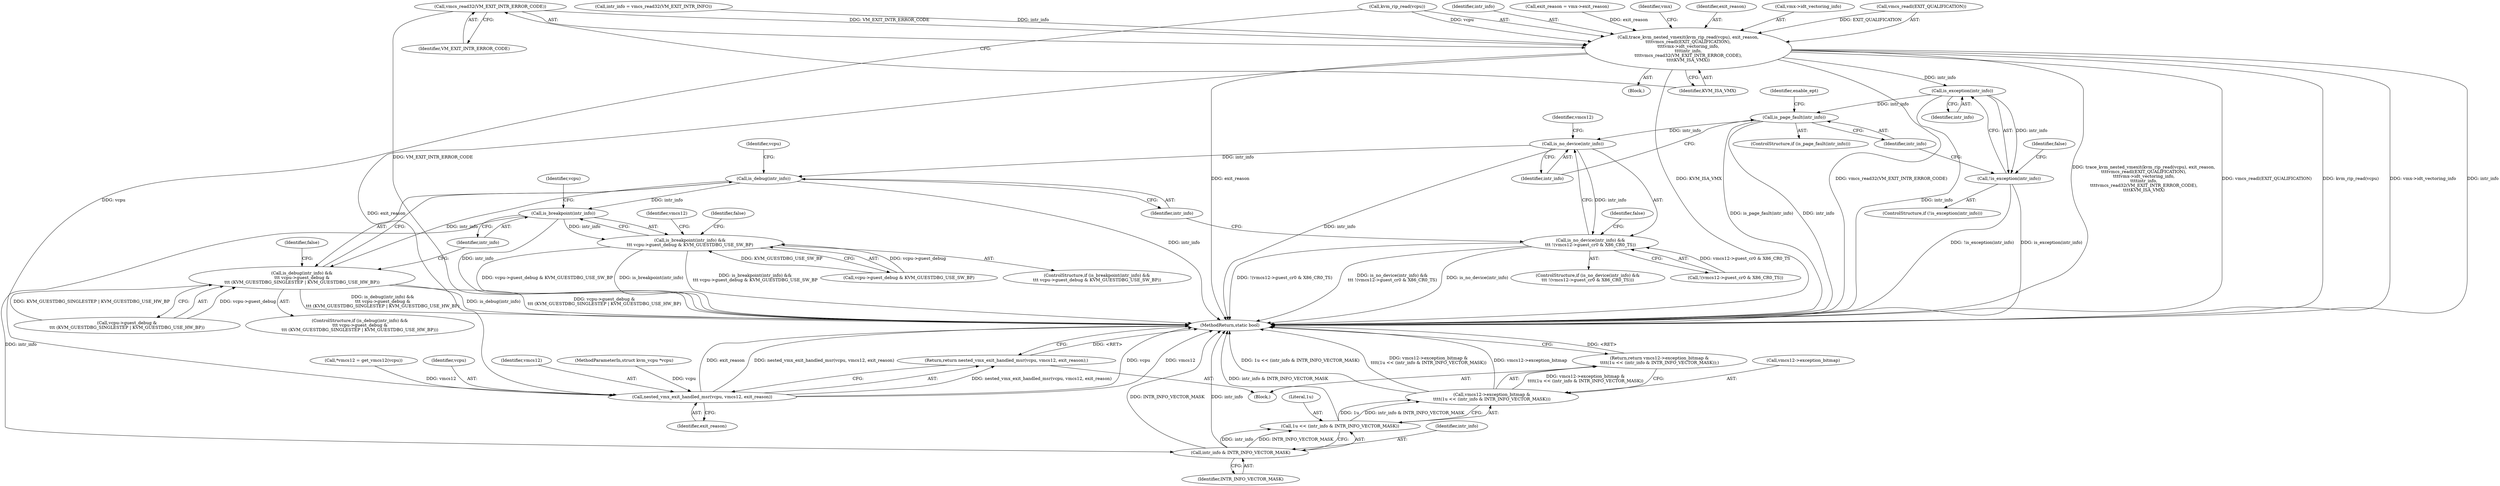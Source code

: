 digraph "1_linux_ef85b67385436ddc1998f45f1d6a210f935b3388_1@API" {
"1000139" [label="(Call,vmcs_read32(VM_EXIT_INTR_ERROR_CODE))"];
"1000129" [label="(Call,trace_kvm_nested_vmexit(kvm_rip_read(vcpu), exit_reason,\n\t\t\t\tvmcs_readl(EXIT_QUALIFICATION),\n\t\t\t\tvmx->idt_vectoring_info,\n\t\t\t\tintr_info,\n\t\t\t\tvmcs_read32(VM_EXIT_INTR_ERROR_CODE),\n\t\t\t\tKVM_ISA_VMX))"];
"1000169" [label="(Call,is_exception(intr_info))"];
"1000168" [label="(Call,!is_exception(intr_info))"];
"1000175" [label="(Call,is_page_fault(intr_info))"];
"1000182" [label="(Call,is_no_device(intr_info))"];
"1000181" [label="(Call,is_no_device(intr_info) &&\n\t\t\t !(vmcs12->guest_cr0 & X86_CR0_TS))"];
"1000195" [label="(Call,is_debug(intr_info))"];
"1000194" [label="(Call,is_debug(intr_info) &&\n\t\t\t vcpu->guest_debug &\n\t\t\t (KVM_GUESTDBG_SINGLESTEP | KVM_GUESTDBG_USE_HW_BP))"];
"1000209" [label="(Call,is_breakpoint(intr_info))"];
"1000208" [label="(Call,is_breakpoint(intr_info) &&\n\t\t\t vcpu->guest_debug & KVM_GUESTDBG_USE_SW_BP)"];
"1000225" [label="(Call,intr_info & INTR_INFO_VECTOR_MASK)"];
"1000223" [label="(Call,1u << (intr_info & INTR_INFO_VECTOR_MASK))"];
"1000219" [label="(Call,vmcs12->exception_bitmap &\n\t\t\t\t(1u << (intr_info & INTR_INFO_VECTOR_MASK)))"];
"1000218" [label="(Return,return vmcs12->exception_bitmap &\n\t\t\t\t(1u << (intr_info & INTR_INFO_VECTOR_MASK));)"];
"1000320" [label="(Call,nested_vmx_exit_handled_msr(vcpu, vmcs12, exit_reason))"];
"1000319" [label="(Return,return nested_vmx_exit_handled_msr(vcpu, vmcs12, exit_reason);)"];
"1000193" [label="(ControlStructure,if (is_debug(intr_info) &&\n\t\t\t vcpu->guest_debug &\n\t\t\t (KVM_GUESTDBG_SINGLESTEP | KVM_GUESTDBG_USE_HW_BP)))"];
"1000138" [label="(Identifier,intr_info)"];
"1000195" [label="(Call,is_debug(intr_info))"];
"1000223" [label="(Call,1u << (intr_info & INTR_INFO_VECTOR_MASK))"];
"1000208" [label="(Call,is_breakpoint(intr_info) &&\n\t\t\t vcpu->guest_debug & KVM_GUESTDBG_USE_SW_BP)"];
"1000322" [label="(Identifier,vmcs12)"];
"1000211" [label="(Call,vcpu->guest_debug & KVM_GUESTDBG_USE_SW_BP)"];
"1000187" [label="(Identifier,vmcs12)"];
"1000124" [label="(Call,exit_reason = vmx->exit_reason)"];
"1000394" [label="(MethodReturn,static bool)"];
"1000225" [label="(Call,intr_info & INTR_INFO_VECTOR_MASK)"];
"1000107" [label="(Block,)"];
"1000172" [label="(Identifier,false)"];
"1000183" [label="(Identifier,intr_info)"];
"1000319" [label="(Return,return nested_vmx_exit_handled_msr(vcpu, vmcs12, exit_reason);)"];
"1000178" [label="(Identifier,enable_ept)"];
"1000145" [label="(Identifier,vmx)"];
"1000132" [label="(Identifier,exit_reason)"];
"1000106" [label="(MethodParameterIn,struct kvm_vcpu *vcpu)"];
"1000130" [label="(Call,kvm_rip_read(vcpu))"];
"1000218" [label="(Return,return vmcs12->exception_bitmap &\n\t\t\t\t(1u << (intr_info & INTR_INFO_VECTOR_MASK));)"];
"1000168" [label="(Call,!is_exception(intr_info))"];
"1000140" [label="(Identifier,VM_EXIT_INTR_ERROR_CODE)"];
"1000180" [label="(ControlStructure,if (is_no_device(intr_info) &&\n\t\t\t !(vmcs12->guest_cr0 & X86_CR0_TS)))"];
"1000221" [label="(Identifier,vmcs12)"];
"1000196" [label="(Identifier,intr_info)"];
"1000169" [label="(Call,is_exception(intr_info))"];
"1000194" [label="(Call,is_debug(intr_info) &&\n\t\t\t vcpu->guest_debug &\n\t\t\t (KVM_GUESTDBG_SINGLESTEP | KVM_GUESTDBG_USE_HW_BP))"];
"1000175" [label="(Call,is_page_fault(intr_info))"];
"1000129" [label="(Call,trace_kvm_nested_vmexit(kvm_rip_read(vcpu), exit_reason,\n\t\t\t\tvmcs_readl(EXIT_QUALIFICATION),\n\t\t\t\tvmx->idt_vectoring_info,\n\t\t\t\tintr_info,\n\t\t\t\tvmcs_read32(VM_EXIT_INTR_ERROR_CODE),\n\t\t\t\tKVM_ISA_VMX))"];
"1000219" [label="(Call,vmcs12->exception_bitmap &\n\t\t\t\t(1u << (intr_info & INTR_INFO_VECTOR_MASK)))"];
"1000176" [label="(Identifier,intr_info)"];
"1000220" [label="(Call,vmcs12->exception_bitmap)"];
"1000135" [label="(Call,vmx->idt_vectoring_info)"];
"1000199" [label="(Identifier,vcpu)"];
"1000205" [label="(Identifier,false)"];
"1000209" [label="(Call,is_breakpoint(intr_info))"];
"1000323" [label="(Identifier,exit_reason)"];
"1000174" [label="(ControlStructure,if (is_page_fault(intr_info)))"];
"1000133" [label="(Call,vmcs_readl(EXIT_QUALIFICATION))"];
"1000227" [label="(Identifier,INTR_INFO_VECTOR_MASK)"];
"1000181" [label="(Call,is_no_device(intr_info) &&\n\t\t\t !(vmcs12->guest_cr0 & X86_CR0_TS))"];
"1000197" [label="(Call,vcpu->guest_debug &\n\t\t\t (KVM_GUESTDBG_SINGLESTEP | KVM_GUESTDBG_USE_HW_BP))"];
"1000210" [label="(Identifier,intr_info)"];
"1000119" [label="(Call,*vmcs12 = get_vmcs12(vcpu))"];
"1000184" [label="(Call,!(vmcs12->guest_cr0 & X86_CR0_TS))"];
"1000321" [label="(Identifier,vcpu)"];
"1000139" [label="(Call,vmcs_read32(VM_EXIT_INTR_ERROR_CODE))"];
"1000226" [label="(Identifier,intr_info)"];
"1000213" [label="(Identifier,vcpu)"];
"1000109" [label="(Call,intr_info = vmcs_read32(VM_EXIT_INTR_INFO))"];
"1000217" [label="(Identifier,false)"];
"1000224" [label="(Literal,1u)"];
"1000182" [label="(Call,is_no_device(intr_info))"];
"1000320" [label="(Call,nested_vmx_exit_handled_msr(vcpu, vmcs12, exit_reason))"];
"1000141" [label="(Identifier,KVM_ISA_VMX)"];
"1000165" [label="(Block,)"];
"1000191" [label="(Identifier,false)"];
"1000170" [label="(Identifier,intr_info)"];
"1000167" [label="(ControlStructure,if (!is_exception(intr_info)))"];
"1000207" [label="(ControlStructure,if (is_breakpoint(intr_info) &&\n\t\t\t vcpu->guest_debug & KVM_GUESTDBG_USE_SW_BP))"];
"1000139" -> "1000129"  [label="AST: "];
"1000139" -> "1000140"  [label="CFG: "];
"1000140" -> "1000139"  [label="AST: "];
"1000141" -> "1000139"  [label="CFG: "];
"1000139" -> "1000394"  [label="DDG: VM_EXIT_INTR_ERROR_CODE"];
"1000139" -> "1000129"  [label="DDG: VM_EXIT_INTR_ERROR_CODE"];
"1000129" -> "1000107"  [label="AST: "];
"1000129" -> "1000141"  [label="CFG: "];
"1000130" -> "1000129"  [label="AST: "];
"1000132" -> "1000129"  [label="AST: "];
"1000133" -> "1000129"  [label="AST: "];
"1000135" -> "1000129"  [label="AST: "];
"1000138" -> "1000129"  [label="AST: "];
"1000141" -> "1000129"  [label="AST: "];
"1000145" -> "1000129"  [label="CFG: "];
"1000129" -> "1000394"  [label="DDG: kvm_rip_read(vcpu)"];
"1000129" -> "1000394"  [label="DDG: exit_reason"];
"1000129" -> "1000394"  [label="DDG: KVM_ISA_VMX"];
"1000129" -> "1000394"  [label="DDG: vmcs_read32(VM_EXIT_INTR_ERROR_CODE)"];
"1000129" -> "1000394"  [label="DDG: trace_kvm_nested_vmexit(kvm_rip_read(vcpu), exit_reason,\n\t\t\t\tvmcs_readl(EXIT_QUALIFICATION),\n\t\t\t\tvmx->idt_vectoring_info,\n\t\t\t\tintr_info,\n\t\t\t\tvmcs_read32(VM_EXIT_INTR_ERROR_CODE),\n\t\t\t\tKVM_ISA_VMX)"];
"1000129" -> "1000394"  [label="DDG: vmcs_readl(EXIT_QUALIFICATION)"];
"1000129" -> "1000394"  [label="DDG: vmx->idt_vectoring_info"];
"1000129" -> "1000394"  [label="DDG: intr_info"];
"1000130" -> "1000129"  [label="DDG: vcpu"];
"1000124" -> "1000129"  [label="DDG: exit_reason"];
"1000133" -> "1000129"  [label="DDG: EXIT_QUALIFICATION"];
"1000109" -> "1000129"  [label="DDG: intr_info"];
"1000129" -> "1000169"  [label="DDG: intr_info"];
"1000129" -> "1000320"  [label="DDG: exit_reason"];
"1000169" -> "1000168"  [label="AST: "];
"1000169" -> "1000170"  [label="CFG: "];
"1000170" -> "1000169"  [label="AST: "];
"1000168" -> "1000169"  [label="CFG: "];
"1000169" -> "1000394"  [label="DDG: intr_info"];
"1000169" -> "1000168"  [label="DDG: intr_info"];
"1000169" -> "1000175"  [label="DDG: intr_info"];
"1000168" -> "1000167"  [label="AST: "];
"1000172" -> "1000168"  [label="CFG: "];
"1000176" -> "1000168"  [label="CFG: "];
"1000168" -> "1000394"  [label="DDG: !is_exception(intr_info)"];
"1000168" -> "1000394"  [label="DDG: is_exception(intr_info)"];
"1000175" -> "1000174"  [label="AST: "];
"1000175" -> "1000176"  [label="CFG: "];
"1000176" -> "1000175"  [label="AST: "];
"1000178" -> "1000175"  [label="CFG: "];
"1000183" -> "1000175"  [label="CFG: "];
"1000175" -> "1000394"  [label="DDG: intr_info"];
"1000175" -> "1000394"  [label="DDG: is_page_fault(intr_info)"];
"1000175" -> "1000182"  [label="DDG: intr_info"];
"1000182" -> "1000181"  [label="AST: "];
"1000182" -> "1000183"  [label="CFG: "];
"1000183" -> "1000182"  [label="AST: "];
"1000187" -> "1000182"  [label="CFG: "];
"1000181" -> "1000182"  [label="CFG: "];
"1000182" -> "1000394"  [label="DDG: intr_info"];
"1000182" -> "1000181"  [label="DDG: intr_info"];
"1000182" -> "1000195"  [label="DDG: intr_info"];
"1000181" -> "1000180"  [label="AST: "];
"1000181" -> "1000184"  [label="CFG: "];
"1000184" -> "1000181"  [label="AST: "];
"1000191" -> "1000181"  [label="CFG: "];
"1000196" -> "1000181"  [label="CFG: "];
"1000181" -> "1000394"  [label="DDG: is_no_device(intr_info) &&\n\t\t\t !(vmcs12->guest_cr0 & X86_CR0_TS)"];
"1000181" -> "1000394"  [label="DDG: is_no_device(intr_info)"];
"1000181" -> "1000394"  [label="DDG: !(vmcs12->guest_cr0 & X86_CR0_TS)"];
"1000184" -> "1000181"  [label="DDG: vmcs12->guest_cr0 & X86_CR0_TS"];
"1000195" -> "1000194"  [label="AST: "];
"1000195" -> "1000196"  [label="CFG: "];
"1000196" -> "1000195"  [label="AST: "];
"1000199" -> "1000195"  [label="CFG: "];
"1000194" -> "1000195"  [label="CFG: "];
"1000195" -> "1000394"  [label="DDG: intr_info"];
"1000195" -> "1000194"  [label="DDG: intr_info"];
"1000195" -> "1000209"  [label="DDG: intr_info"];
"1000194" -> "1000193"  [label="AST: "];
"1000194" -> "1000197"  [label="CFG: "];
"1000197" -> "1000194"  [label="AST: "];
"1000205" -> "1000194"  [label="CFG: "];
"1000210" -> "1000194"  [label="CFG: "];
"1000194" -> "1000394"  [label="DDG: is_debug(intr_info) &&\n\t\t\t vcpu->guest_debug &\n\t\t\t (KVM_GUESTDBG_SINGLESTEP | KVM_GUESTDBG_USE_HW_BP)"];
"1000194" -> "1000394"  [label="DDG: is_debug(intr_info)"];
"1000194" -> "1000394"  [label="DDG: vcpu->guest_debug &\n\t\t\t (KVM_GUESTDBG_SINGLESTEP | KVM_GUESTDBG_USE_HW_BP)"];
"1000197" -> "1000194"  [label="DDG: vcpu->guest_debug"];
"1000197" -> "1000194"  [label="DDG: KVM_GUESTDBG_SINGLESTEP | KVM_GUESTDBG_USE_HW_BP"];
"1000209" -> "1000208"  [label="AST: "];
"1000209" -> "1000210"  [label="CFG: "];
"1000210" -> "1000209"  [label="AST: "];
"1000213" -> "1000209"  [label="CFG: "];
"1000208" -> "1000209"  [label="CFG: "];
"1000209" -> "1000394"  [label="DDG: intr_info"];
"1000209" -> "1000208"  [label="DDG: intr_info"];
"1000209" -> "1000225"  [label="DDG: intr_info"];
"1000208" -> "1000207"  [label="AST: "];
"1000208" -> "1000211"  [label="CFG: "];
"1000211" -> "1000208"  [label="AST: "];
"1000217" -> "1000208"  [label="CFG: "];
"1000221" -> "1000208"  [label="CFG: "];
"1000208" -> "1000394"  [label="DDG: is_breakpoint(intr_info)"];
"1000208" -> "1000394"  [label="DDG: is_breakpoint(intr_info) &&\n\t\t\t vcpu->guest_debug & KVM_GUESTDBG_USE_SW_BP"];
"1000208" -> "1000394"  [label="DDG: vcpu->guest_debug & KVM_GUESTDBG_USE_SW_BP"];
"1000211" -> "1000208"  [label="DDG: vcpu->guest_debug"];
"1000211" -> "1000208"  [label="DDG: KVM_GUESTDBG_USE_SW_BP"];
"1000225" -> "1000223"  [label="AST: "];
"1000225" -> "1000227"  [label="CFG: "];
"1000226" -> "1000225"  [label="AST: "];
"1000227" -> "1000225"  [label="AST: "];
"1000223" -> "1000225"  [label="CFG: "];
"1000225" -> "1000394"  [label="DDG: INTR_INFO_VECTOR_MASK"];
"1000225" -> "1000394"  [label="DDG: intr_info"];
"1000225" -> "1000223"  [label="DDG: intr_info"];
"1000225" -> "1000223"  [label="DDG: INTR_INFO_VECTOR_MASK"];
"1000223" -> "1000219"  [label="AST: "];
"1000224" -> "1000223"  [label="AST: "];
"1000219" -> "1000223"  [label="CFG: "];
"1000223" -> "1000394"  [label="DDG: intr_info & INTR_INFO_VECTOR_MASK"];
"1000223" -> "1000219"  [label="DDG: 1u"];
"1000223" -> "1000219"  [label="DDG: intr_info & INTR_INFO_VECTOR_MASK"];
"1000219" -> "1000218"  [label="AST: "];
"1000220" -> "1000219"  [label="AST: "];
"1000218" -> "1000219"  [label="CFG: "];
"1000219" -> "1000394"  [label="DDG: 1u << (intr_info & INTR_INFO_VECTOR_MASK)"];
"1000219" -> "1000394"  [label="DDG: vmcs12->exception_bitmap &\n\t\t\t\t(1u << (intr_info & INTR_INFO_VECTOR_MASK))"];
"1000219" -> "1000394"  [label="DDG: vmcs12->exception_bitmap"];
"1000219" -> "1000218"  [label="DDG: vmcs12->exception_bitmap &\n\t\t\t\t(1u << (intr_info & INTR_INFO_VECTOR_MASK))"];
"1000218" -> "1000165"  [label="AST: "];
"1000394" -> "1000218"  [label="CFG: "];
"1000218" -> "1000394"  [label="DDG: <RET>"];
"1000320" -> "1000319"  [label="AST: "];
"1000320" -> "1000323"  [label="CFG: "];
"1000321" -> "1000320"  [label="AST: "];
"1000322" -> "1000320"  [label="AST: "];
"1000323" -> "1000320"  [label="AST: "];
"1000319" -> "1000320"  [label="CFG: "];
"1000320" -> "1000394"  [label="DDG: vmcs12"];
"1000320" -> "1000394"  [label="DDG: exit_reason"];
"1000320" -> "1000394"  [label="DDG: vcpu"];
"1000320" -> "1000394"  [label="DDG: nested_vmx_exit_handled_msr(vcpu, vmcs12, exit_reason)"];
"1000320" -> "1000319"  [label="DDG: nested_vmx_exit_handled_msr(vcpu, vmcs12, exit_reason)"];
"1000130" -> "1000320"  [label="DDG: vcpu"];
"1000106" -> "1000320"  [label="DDG: vcpu"];
"1000119" -> "1000320"  [label="DDG: vmcs12"];
"1000319" -> "1000165"  [label="AST: "];
"1000394" -> "1000319"  [label="CFG: "];
"1000319" -> "1000394"  [label="DDG: <RET>"];
}

